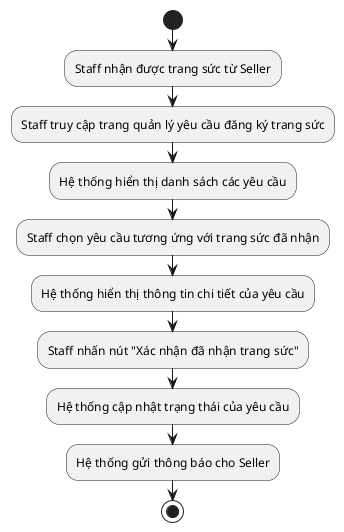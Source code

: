 @startuml   
start
:Staff nhận được trang sức từ Seller;
:Staff truy cập trang quản lý yêu cầu đăng ký trang sức;
:Hệ thống hiển thị danh sách các yêu cầu;
:Staff chọn yêu cầu tương ứng với trang sức đã nhận;
:Hệ thống hiển thị thông tin chi tiết của yêu cầu;
:Staff nhấn nút "Xác nhận đã nhận trang sức";
:Hệ thống cập nhật trạng thái của yêu cầu;
:Hệ thống gửi thông báo cho Seller;
stop
@enduml